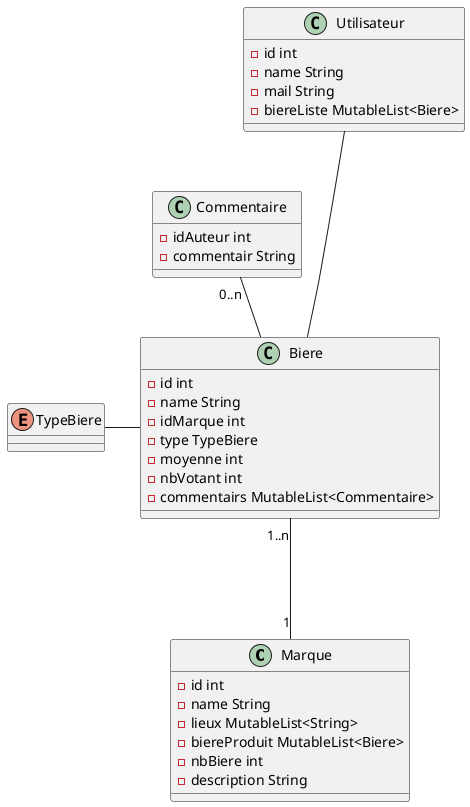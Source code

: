 @startuml Schema Objet

class Marque {
    - id int
    - name String
    - lieux MutableList<String>
    - biereProduit MutableList<Biere>
    - nbBiere int
    - description String
}

class Biere {
    - id int
    - name String
    - idMarque int
    - type TypeBiere
    - moyenne int
    - nbVotant int 
    - commentairs MutableList<Commentaire>
}

enum TypeBiere

class Commentaire {
    - idAuteur int
    - commentair String
}

TypeBiere - Biere
Commentaire "0..n" -- Biere

class Utilisateur {
    - id int
    - name String
    - mail String
    - biereListe MutableList<Biere>
}

Biere "1..n" --- "1" Marque
Utilisateur --- Biere

@enduml